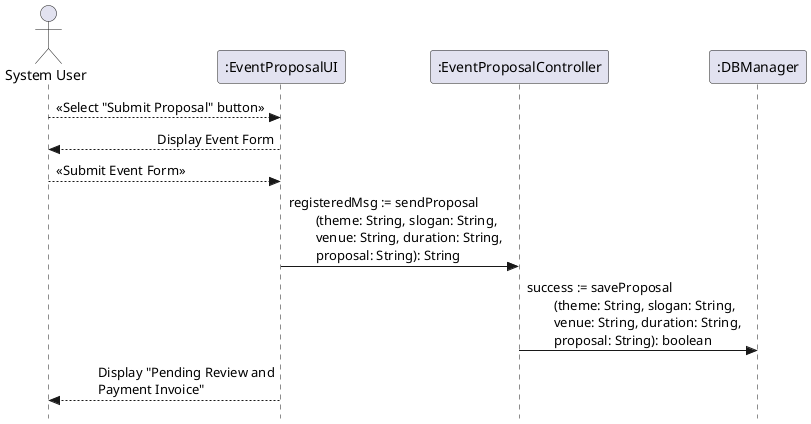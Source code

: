 @startuml EUC3DesignSequenceDiagramIteration2


skinparam linetype ortho
'skinparam backgroundColor transparent
'skinparam handwritten true
'skinparam monochrome true
'left to right direction
skinparam sequenceMessageAlign direction
hide empty members
hide empty description
skinparam classAttributeIconSize 0
skinparam style strictuml

actor "System User" as User
participant ":EventProposalUI" as EventProposalUI
participant ":EventProposalController" as EventProposalController
participant ":DBManager" as DBManager

User --> EventProposalUI : <<Select "Submit Proposal" button>>
EventProposalUI --> User : Display Event Form
User --> EventProposalUI : <<Submit Event Form>>
EventProposalUI -> EventProposalController : registeredMsg := sendProposal\n\t(theme: String, slogan: String,\n\tvenue: String, duration: String,\n\tproposal: String): String
EventProposalController -> DBManager : success := saveProposal\n\t(theme: String, slogan: String,\n\tvenue: String, duration: String,\n\tproposal: String): boolean
EventProposalUI --> User : Display "Pending Review and\nPayment Invoice"

@enduml